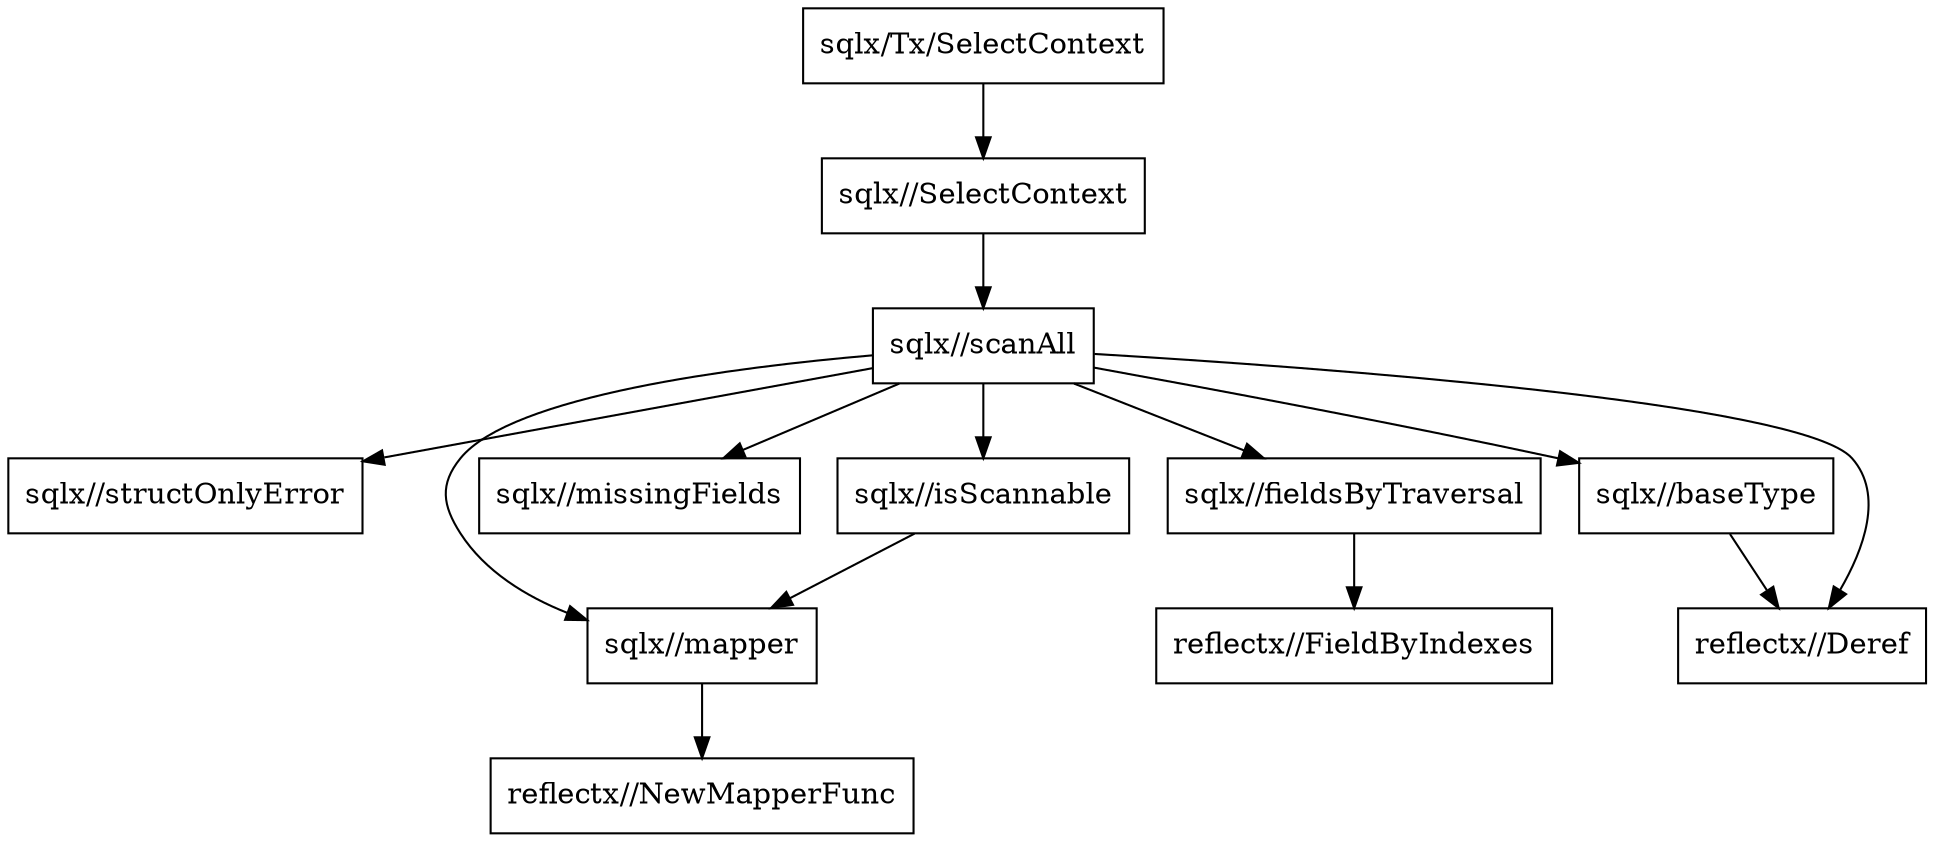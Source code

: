 digraph gph {
"sqlx/Tx/SelectContext" [label="sqlx/Tx/SelectContext", shape="box"];
"sqlx//SelectContext" [label="sqlx//SelectContext", shape="box"];
"sqlx//scanAll" [label="sqlx//scanAll", shape="box"];
"sqlx//structOnlyError" [label="sqlx//structOnlyError", shape="box"];
"sqlx//mapper" [label="sqlx//mapper", shape="box"];
"reflectx//NewMapperFunc" [label="reflectx//NewMapperFunc", shape="box"];
"sqlx//missingFields" [label="sqlx//missingFields", shape="box"];
"sqlx//fieldsByTraversal" [label="sqlx//fieldsByTraversal", shape="box"];
"reflectx//FieldByIndexes" [label="reflectx//FieldByIndexes", shape="box"];
"sqlx//baseType" [label="sqlx//baseType", shape="box"];
"reflectx//Deref" [label="reflectx//Deref", shape="box"];
"reflectx//Deref" [label="reflectx//Deref", shape="box"];
"sqlx//isScannable" [label="sqlx//isScannable", shape="box"];
"sqlx//mapper" [label="sqlx//mapper", shape="box"];
"reflectx//NewMapperFunc" [label="reflectx//NewMapperFunc", shape="box"];"sqlx/Tx/SelectContext"->"sqlx//SelectContext";
"sqlx//SelectContext"->"sqlx//scanAll";
"sqlx//scanAll"->"sqlx//fieldsByTraversal";
"sqlx//scanAll"->"sqlx//baseType";
"sqlx//scanAll"->"reflectx//Deref";
"sqlx//scanAll"->"sqlx//isScannable";
"sqlx//scanAll"->"sqlx//structOnlyError";
"sqlx//scanAll"->"sqlx//mapper";
"sqlx//scanAll"->"sqlx//missingFields";
"sqlx//baseType"->"reflectx//Deref";
"sqlx//isScannable"->"sqlx//mapper";
"sqlx//mapper"->"reflectx//NewMapperFunc";
"sqlx//fieldsByTraversal"->"reflectx//FieldByIndexes";
}